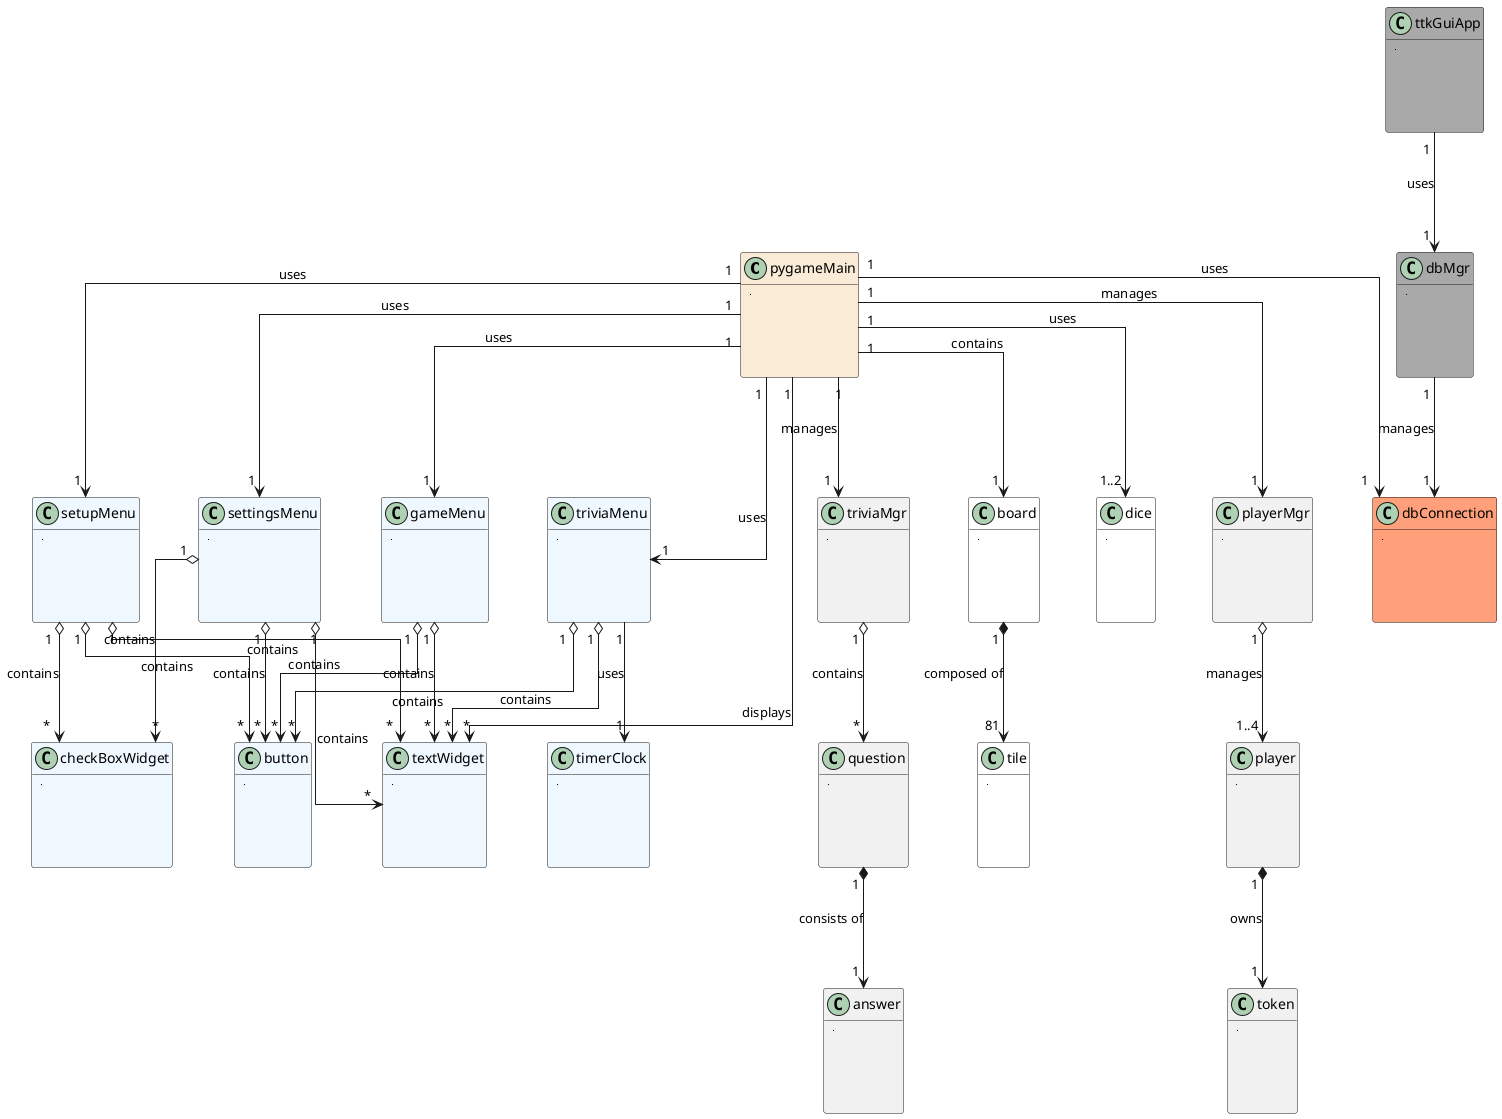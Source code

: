 @startuml trivialCompute
skinparam linetype ortho
skinparam ranksep 120
!pragma ratio .75
skinparam nodesep 50
' Define the pygameMain class
class pygameMain #AntiqueWhite {
||||
 
  
   

}

' Define the board class
class board #White {
||||
 
  
   
   
}

' Define the tile class
class tile #White {
||||
 
  
   
     
}

' Define the dice class
class dice #White {
||||
 
  
   
   
}

' Define the PlayerManager class
class playerMgr {
||||
 
  
   
   
}

' Define the player class
class player {
||||
 
  
   
       
}

' Define the token class
class token {
||||
 
  
   
    
}

' Define the gameMenu class
class gameMenu  #AliceBlue {
||||
 
  
   
     
}

' Define the settingsMenu class
class settingsMenu  #AliceBlue {
||||
 
  
   
    
}

' Define the textWidget class
class textWidget #AliceBlue {
||||
 
  
   

}

' Define the checkBoxWidget class
class checkBoxWidget #AliceBlue {
||||
 
  
   
    
}

' Define the button class
class button #AliceBlue {
||||
 
  
   
    
}

' Define the Question class
class question {
||||
 
  
   
    
}

' Define the Answer class
class answer {
||||
 
  
   
  
}

' Define the triviaManager class
class triviaMgr {
||||
 
  
   
   
}

' Define the databaseConnection class
class dbConnection #LightSalmon {
||||
 
  
   
  
}

class triviaMenu #AliceBlue {
||||
 
  
   
    
}

class dbMgr #DarkGrey {
||||
 
  
   
    
}

class ttkGuiApp #DarkGrey {
||||
 
  
   
    
}

class timerClock  #AliceBlue {
||||
 
  
   
    
}

class setupMenu  #AliceBlue {
||||
 
  
   
    
}


ttkGuiApp " 1 " --> " 1 " dbMgr : uses
dbMgr " 1 " --> " 1 " dbConnection : manages

pygameMain "1" --> " 1 " board : contains
pygameMain "1" --> " 1..2 " dice : uses
pygameMain "1" --> " * " textWidget : displays
pygameMain "1" --> " 1 " setupMenu : uses
pygameMain "1" --> " 1 " gameMenu : uses
pygameMain "1" --> " 1 " settingsMenu : uses
pygameMain "1" --> " 1 " triviaMenu : uses
pygameMain "1" --> " 1 " dbConnection : uses
pygameMain "1" --> " 1 " playerMgr : manages
pygameMain "1" --> " 1 " triviaMgr : manages

triviaMgr " 1 " o--> " * " question : contains
question " 1 " *--> " 1 " answer : consists of
board " 1 " *--> " 81 " tile : composed of

gameMenu " 1 " o--> " * " button : contains
gameMenu " 1 " o--> " * " textWidget : contains

setupMenu " 1 " o--> " * " checkBoxWidget : contains
setupMenu "1" o--> " * " textWidget : contains
setupMenu " 1 " o--> " * " button : contains

settingsMenu " 1 " o--> " * " checkBoxWidget : contains
settingsMenu " 1 " o--> " * " textWidget : contains
settingsMenu " 1 " o--> " * " button : contains

triviaMenu " 1 " o--> " * " button : contains
triviaMenu " 1 " o--> " * " textWidget : contains

triviaMenu " 1 " --> " 1 " timerClock : uses

playerMgr " 1 " o--> " 1..4 " player : manages
player " 1 " *--> " 1 " token : owns


@enduml